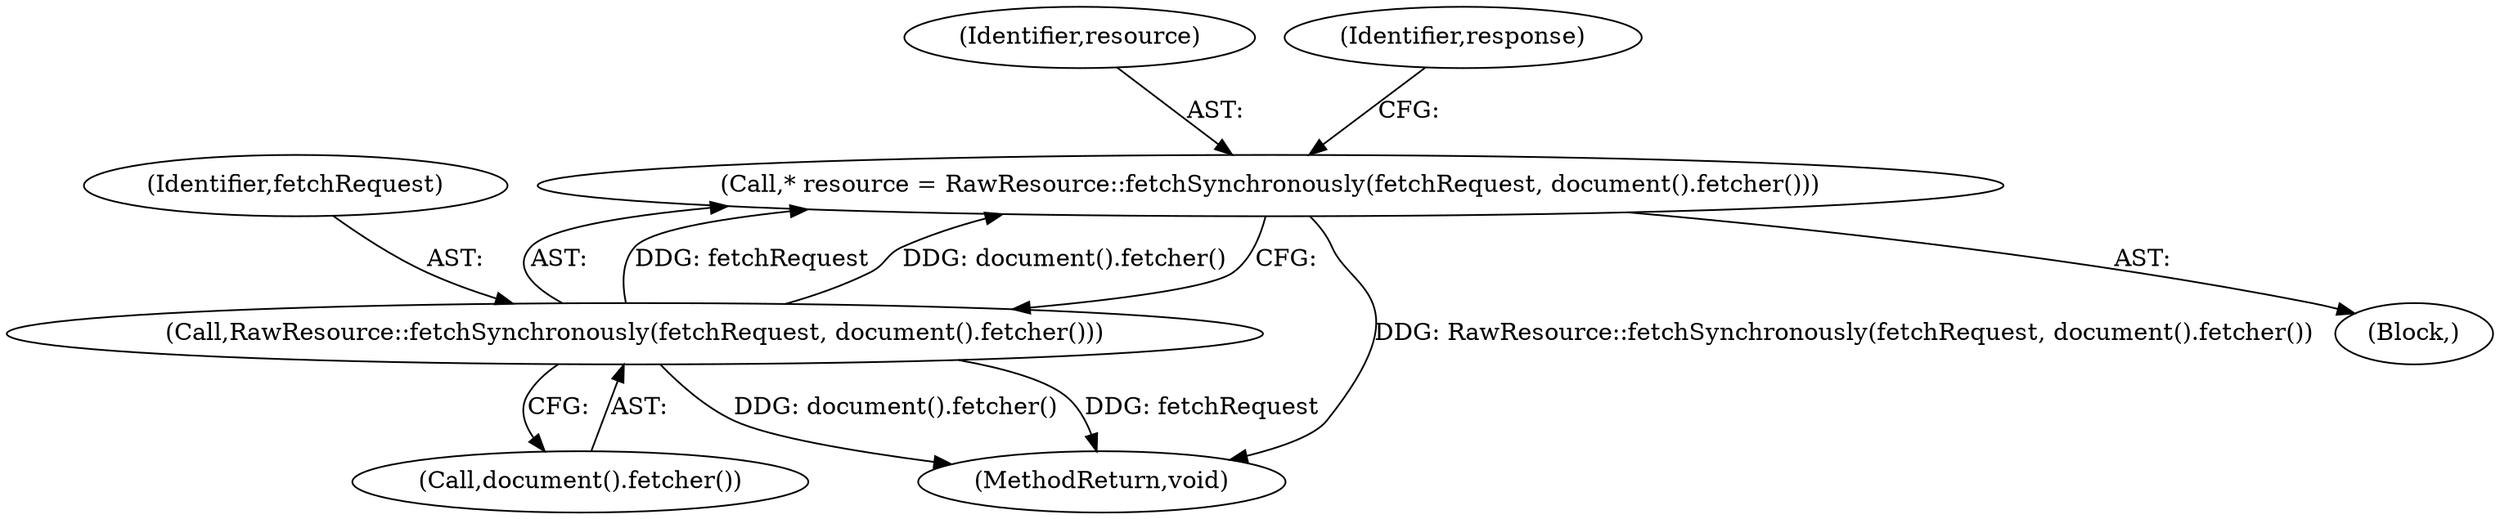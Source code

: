 digraph "0_Chrome_2571533bbb5b554ff47205c8ef1513ccc0817c3e@pointer" {
"1000250" [label="(Call,* resource = RawResource::fetchSynchronously(fetchRequest, document().fetcher()))"];
"1000252" [label="(Call,RawResource::fetchSynchronously(fetchRequest, document().fetcher()))"];
"1000251" [label="(Identifier,resource)"];
"1000330" [label="(MethodReturn,void)"];
"1000257" [label="(Identifier,response)"];
"1000108" [label="(Block,)"];
"1000250" [label="(Call,* resource = RawResource::fetchSynchronously(fetchRequest, document().fetcher()))"];
"1000254" [label="(Call,document().fetcher())"];
"1000252" [label="(Call,RawResource::fetchSynchronously(fetchRequest, document().fetcher()))"];
"1000253" [label="(Identifier,fetchRequest)"];
"1000250" -> "1000108"  [label="AST: "];
"1000250" -> "1000252"  [label="CFG: "];
"1000251" -> "1000250"  [label="AST: "];
"1000252" -> "1000250"  [label="AST: "];
"1000257" -> "1000250"  [label="CFG: "];
"1000250" -> "1000330"  [label="DDG: RawResource::fetchSynchronously(fetchRequest, document().fetcher())"];
"1000252" -> "1000250"  [label="DDG: fetchRequest"];
"1000252" -> "1000250"  [label="DDG: document().fetcher()"];
"1000252" -> "1000254"  [label="CFG: "];
"1000253" -> "1000252"  [label="AST: "];
"1000254" -> "1000252"  [label="AST: "];
"1000252" -> "1000330"  [label="DDG: fetchRequest"];
"1000252" -> "1000330"  [label="DDG: document().fetcher()"];
}
